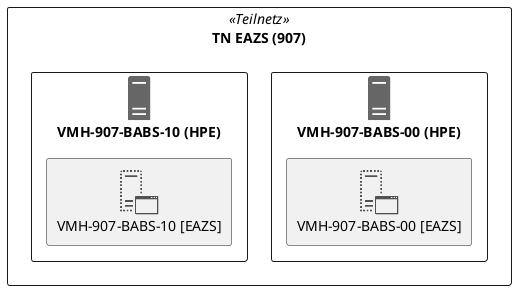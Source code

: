 @startuml

skinparam monochrome true
skinparam componentStyle uml2
!include <office/servers/server_generic_blue>
!include <office/servers/virtual_application_server>
!include <office/Servers/virtual_server>
!include <office/Servers/windows_server>
!include <office/Servers/file_server>
!include <office/Servers/virtual_server>
!include <office/Servers/windows_server>
!include <office/Servers/domain_controller>
!include <office/Servers/virtual_server>
!include <office/Servers/windows_server>
!include <office/Servers/virtual_server>
!include <office/Servers/windows_server>
!include <office/Servers/virtual_server>
!include <office/Servers/windows_server>
!include <office/Servers/virtual_server>
!include <office/Servers/windows_server>
!include <office/services/central_management_service>
!include <office/servers/server_generic_blue>
!include <office/servers/virtual_application_server>
!include <office/Servers/virtual_server>
!include <office/Servers/windows_server>
!include <office/Servers/file_server>
!include <office/Servers/virtual_server>
!include <office/Servers/windows_server>
!include <office/Servers/domain_controller>
!include <office/Servers/virtual_server>
!include <office/Servers/windows_server>
!include <office/Servers/virtual_server>
!include <office/Servers/windows_server>
!include <office/Servers/virtual_server>
!include <office/Servers/windows_server>
!include <office/Servers/virtual_server>
!include <office/Servers/windows_server>
!include <office/services/central_management_service>

show stereotype

rectangle TN__F_EAZS__F___N_907__O_ as "TN EAZS (907)" <<Teilnetz>> {
	rectangle VMH__S_907__S_BABS__S_00__F___N_HPE__O_ as "VMH-907-BABS-00 (HPE)" <<$server_generic_blue>> {
		rectangle VMH__S_907__S_BABS__S_00__F__aA_EAZS_aC_ as "VMH-907-BABS-00 [EAZS]" <<$virtual_application_server>> {
		
		}
	}
	rectangle VMH__S_907__S_BABS__S_10__F___N_HPE__O_ as "VMH-907-BABS-10 (HPE)" <<$server_generic_blue>> {
		rectangle VMH__S_907__S_BABS__S_10__F__aA_EAZS_aC_ as "VMH-907-BABS-10 [EAZS]" <<$virtual_application_server>> {
		
		}
	}
}


' Begin Protected Region [[layouting]]

' End Protected Region   [[layouting]]
@enduml
' Actifsource ID=[dc5bfacd-eaac-11e8-88d3-bfc6b992bdec,c7ad1496-0eb1-11e9-9f19-6d15636f4ecc,Hash]
